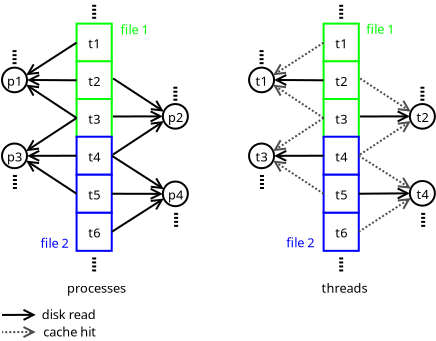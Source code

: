 <?xml version="1.0" encoding="UTF-8"?>
<dia:diagram xmlns:dia="http://www.lysator.liu.se/~alla/dia/">
  <dia:layer name="Background" visible="true" active="true">
    <dia:group>
      <dia:group>
        <dia:object type="Standard - Line" version="0" id="O0">
          <dia:attribute name="obj_pos">
            <dia:point val="16.108,23.451"/>
          </dia:attribute>
          <dia:attribute name="obj_bb">
            <dia:rectangle val="14.373,23.122;16.158,23.784"/>
          </dia:attribute>
          <dia:attribute name="conn_endpoints">
            <dia:point val="16.108,23.451"/>
            <dia:point val="14.423,23.456"/>
          </dia:attribute>
          <dia:attribute name="numcp">
            <dia:int val="1"/>
          </dia:attribute>
          <dia:attribute name="start_arrow">
            <dia:enum val="1"/>
          </dia:attribute>
          <dia:attribute name="start_arrow_length">
            <dia:real val="0.5"/>
          </dia:attribute>
          <dia:attribute name="start_arrow_width">
            <dia:real val="0.5"/>
          </dia:attribute>
        </dia:object>
        <dia:object type="Standard - Text" version="1" id="O1">
          <dia:attribute name="obj_pos">
            <dia:point val="16.404,23.675"/>
          </dia:attribute>
          <dia:attribute name="obj_bb">
            <dia:rectangle val="16.404,23.08;19.336,23.825"/>
          </dia:attribute>
          <dia:attribute name="text">
            <dia:composite type="text">
              <dia:attribute name="string">
                <dia:string>#disk read#</dia:string>
              </dia:attribute>
              <dia:attribute name="font">
                <dia:font family="sans" style="0" name="Helvetica"/>
              </dia:attribute>
              <dia:attribute name="height">
                <dia:real val="0.8"/>
              </dia:attribute>
              <dia:attribute name="pos">
                <dia:point val="16.404,23.675"/>
              </dia:attribute>
              <dia:attribute name="color">
                <dia:color val="#000000"/>
              </dia:attribute>
              <dia:attribute name="alignment">
                <dia:enum val="0"/>
              </dia:attribute>
            </dia:composite>
          </dia:attribute>
          <dia:attribute name="valign">
            <dia:enum val="3"/>
          </dia:attribute>
        </dia:object>
      </dia:group>
      <dia:group>
        <dia:object type="Standard - Line" version="0" id="O2">
          <dia:attribute name="obj_pos">
            <dia:point val="16.108,24.311"/>
          </dia:attribute>
          <dia:attribute name="obj_bb">
            <dia:rectangle val="14.373,23.982;16.158,24.644"/>
          </dia:attribute>
          <dia:attribute name="conn_endpoints">
            <dia:point val="16.108,24.311"/>
            <dia:point val="14.423,24.316"/>
          </dia:attribute>
          <dia:attribute name="numcp">
            <dia:int val="1"/>
          </dia:attribute>
          <dia:attribute name="line_color">
            <dia:color val="#4d4d4d"/>
          </dia:attribute>
          <dia:attribute name="line_style">
            <dia:enum val="1"/>
          </dia:attribute>
          <dia:attribute name="start_arrow">
            <dia:enum val="1"/>
          </dia:attribute>
          <dia:attribute name="start_arrow_length">
            <dia:real val="0.5"/>
          </dia:attribute>
          <dia:attribute name="start_arrow_width">
            <dia:real val="0.5"/>
          </dia:attribute>
          <dia:attribute name="dashlength">
            <dia:real val="0.1"/>
          </dia:attribute>
        </dia:object>
        <dia:object type="Standard - Text" version="1" id="O3">
          <dia:attribute name="obj_pos">
            <dia:point val="16.484,24.535"/>
          </dia:attribute>
          <dia:attribute name="obj_bb">
            <dia:rectangle val="16.484,23.94;19.416,24.685"/>
          </dia:attribute>
          <dia:attribute name="text">
            <dia:composite type="text">
              <dia:attribute name="string">
                <dia:string>#cache hit#</dia:string>
              </dia:attribute>
              <dia:attribute name="font">
                <dia:font family="sans" style="0" name="Helvetica"/>
              </dia:attribute>
              <dia:attribute name="height">
                <dia:real val="0.8"/>
              </dia:attribute>
              <dia:attribute name="pos">
                <dia:point val="16.484,24.535"/>
              </dia:attribute>
              <dia:attribute name="color">
                <dia:color val="#000000"/>
              </dia:attribute>
              <dia:attribute name="alignment">
                <dia:enum val="0"/>
              </dia:attribute>
            </dia:composite>
          </dia:attribute>
          <dia:attribute name="valign">
            <dia:enum val="3"/>
          </dia:attribute>
        </dia:object>
      </dia:group>
    </dia:group>
    <dia:group>
      <dia:object type="Flowchart - Box" version="0" id="O4">
        <dia:attribute name="obj_pos">
          <dia:point val="18.151,8.89"/>
        </dia:attribute>
        <dia:attribute name="obj_bb">
          <dia:rectangle val="18.101,8.84;19.959,10.84"/>
        </dia:attribute>
        <dia:attribute name="elem_corner">
          <dia:point val="18.151,8.89"/>
        </dia:attribute>
        <dia:attribute name="elem_width">
          <dia:real val="1.758"/>
        </dia:attribute>
        <dia:attribute name="elem_height">
          <dia:real val="1.9"/>
        </dia:attribute>
        <dia:attribute name="border_width">
          <dia:real val="0.1"/>
        </dia:attribute>
        <dia:attribute name="border_color">
          <dia:color val="#00ff00"/>
        </dia:attribute>
        <dia:attribute name="show_background">
          <dia:boolean val="true"/>
        </dia:attribute>
        <dia:attribute name="padding">
          <dia:real val="0.5"/>
        </dia:attribute>
        <dia:attribute name="text">
          <dia:composite type="text">
            <dia:attribute name="string">
              <dia:string>#t1#</dia:string>
            </dia:attribute>
            <dia:attribute name="font">
              <dia:font family="sans" style="0" name="Helvetica"/>
            </dia:attribute>
            <dia:attribute name="height">
              <dia:real val="0.8"/>
            </dia:attribute>
            <dia:attribute name="pos">
              <dia:point val="19.03,10.035"/>
            </dia:attribute>
            <dia:attribute name="color">
              <dia:color val="#000000"/>
            </dia:attribute>
            <dia:attribute name="alignment">
              <dia:enum val="1"/>
            </dia:attribute>
          </dia:composite>
        </dia:attribute>
      </dia:object>
      <dia:object type="Flowchart - Box" version="0" id="O5">
        <dia:attribute name="obj_pos">
          <dia:point val="18.151,10.774"/>
        </dia:attribute>
        <dia:attribute name="obj_bb">
          <dia:rectangle val="18.101,10.724;19.959,12.724"/>
        </dia:attribute>
        <dia:attribute name="elem_corner">
          <dia:point val="18.151,10.774"/>
        </dia:attribute>
        <dia:attribute name="elem_width">
          <dia:real val="1.758"/>
        </dia:attribute>
        <dia:attribute name="elem_height">
          <dia:real val="1.9"/>
        </dia:attribute>
        <dia:attribute name="border_width">
          <dia:real val="0.1"/>
        </dia:attribute>
        <dia:attribute name="border_color">
          <dia:color val="#00ff00"/>
        </dia:attribute>
        <dia:attribute name="show_background">
          <dia:boolean val="true"/>
        </dia:attribute>
        <dia:attribute name="padding">
          <dia:real val="0.5"/>
        </dia:attribute>
        <dia:attribute name="text">
          <dia:composite type="text">
            <dia:attribute name="string">
              <dia:string>#t2#</dia:string>
            </dia:attribute>
            <dia:attribute name="font">
              <dia:font family="sans" style="0" name="Helvetica"/>
            </dia:attribute>
            <dia:attribute name="height">
              <dia:real val="0.8"/>
            </dia:attribute>
            <dia:attribute name="pos">
              <dia:point val="19.03,11.919"/>
            </dia:attribute>
            <dia:attribute name="color">
              <dia:color val="#000000"/>
            </dia:attribute>
            <dia:attribute name="alignment">
              <dia:enum val="1"/>
            </dia:attribute>
          </dia:composite>
        </dia:attribute>
      </dia:object>
      <dia:object type="Flowchart - Box" version="0" id="O6">
        <dia:attribute name="obj_pos">
          <dia:point val="18.151,12.658"/>
        </dia:attribute>
        <dia:attribute name="obj_bb">
          <dia:rectangle val="18.101,12.608;19.959,14.608"/>
        </dia:attribute>
        <dia:attribute name="elem_corner">
          <dia:point val="18.151,12.658"/>
        </dia:attribute>
        <dia:attribute name="elem_width">
          <dia:real val="1.758"/>
        </dia:attribute>
        <dia:attribute name="elem_height">
          <dia:real val="1.9"/>
        </dia:attribute>
        <dia:attribute name="border_width">
          <dia:real val="0.1"/>
        </dia:attribute>
        <dia:attribute name="border_color">
          <dia:color val="#00ff00"/>
        </dia:attribute>
        <dia:attribute name="show_background">
          <dia:boolean val="true"/>
        </dia:attribute>
        <dia:attribute name="padding">
          <dia:real val="0.5"/>
        </dia:attribute>
        <dia:attribute name="text">
          <dia:composite type="text">
            <dia:attribute name="string">
              <dia:string>#t3#</dia:string>
            </dia:attribute>
            <dia:attribute name="font">
              <dia:font family="sans" style="0" name="Helvetica"/>
            </dia:attribute>
            <dia:attribute name="height">
              <dia:real val="0.8"/>
            </dia:attribute>
            <dia:attribute name="pos">
              <dia:point val="19.03,13.803"/>
            </dia:attribute>
            <dia:attribute name="color">
              <dia:color val="#000000"/>
            </dia:attribute>
            <dia:attribute name="alignment">
              <dia:enum val="1"/>
            </dia:attribute>
          </dia:composite>
        </dia:attribute>
      </dia:object>
      <dia:object type="Flowchart - Box" version="0" id="O7">
        <dia:attribute name="obj_pos">
          <dia:point val="18.151,14.545"/>
        </dia:attribute>
        <dia:attribute name="obj_bb">
          <dia:rectangle val="18.101,14.495;19.959,16.495"/>
        </dia:attribute>
        <dia:attribute name="elem_corner">
          <dia:point val="18.151,14.545"/>
        </dia:attribute>
        <dia:attribute name="elem_width">
          <dia:real val="1.758"/>
        </dia:attribute>
        <dia:attribute name="elem_height">
          <dia:real val="1.9"/>
        </dia:attribute>
        <dia:attribute name="border_width">
          <dia:real val="0.1"/>
        </dia:attribute>
        <dia:attribute name="border_color">
          <dia:color val="#0000ff"/>
        </dia:attribute>
        <dia:attribute name="show_background">
          <dia:boolean val="true"/>
        </dia:attribute>
        <dia:attribute name="padding">
          <dia:real val="0.5"/>
        </dia:attribute>
        <dia:attribute name="text">
          <dia:composite type="text">
            <dia:attribute name="string">
              <dia:string>#t4#</dia:string>
            </dia:attribute>
            <dia:attribute name="font">
              <dia:font family="sans" style="0" name="Helvetica"/>
            </dia:attribute>
            <dia:attribute name="height">
              <dia:real val="0.8"/>
            </dia:attribute>
            <dia:attribute name="pos">
              <dia:point val="19.03,15.69"/>
            </dia:attribute>
            <dia:attribute name="color">
              <dia:color val="#000000"/>
            </dia:attribute>
            <dia:attribute name="alignment">
              <dia:enum val="1"/>
            </dia:attribute>
          </dia:composite>
        </dia:attribute>
      </dia:object>
      <dia:object type="Flowchart - Box" version="0" id="O8">
        <dia:attribute name="obj_pos">
          <dia:point val="18.151,16.446"/>
        </dia:attribute>
        <dia:attribute name="obj_bb">
          <dia:rectangle val="18.101,16.396;19.959,18.396"/>
        </dia:attribute>
        <dia:attribute name="elem_corner">
          <dia:point val="18.151,16.446"/>
        </dia:attribute>
        <dia:attribute name="elem_width">
          <dia:real val="1.758"/>
        </dia:attribute>
        <dia:attribute name="elem_height">
          <dia:real val="1.9"/>
        </dia:attribute>
        <dia:attribute name="border_width">
          <dia:real val="0.1"/>
        </dia:attribute>
        <dia:attribute name="border_color">
          <dia:color val="#0000ff"/>
        </dia:attribute>
        <dia:attribute name="show_background">
          <dia:boolean val="true"/>
        </dia:attribute>
        <dia:attribute name="padding">
          <dia:real val="0.5"/>
        </dia:attribute>
        <dia:attribute name="text">
          <dia:composite type="text">
            <dia:attribute name="string">
              <dia:string>#t5#</dia:string>
            </dia:attribute>
            <dia:attribute name="font">
              <dia:font family="sans" style="0" name="Helvetica"/>
            </dia:attribute>
            <dia:attribute name="height">
              <dia:real val="0.8"/>
            </dia:attribute>
            <dia:attribute name="pos">
              <dia:point val="19.03,17.591"/>
            </dia:attribute>
            <dia:attribute name="color">
              <dia:color val="#000000"/>
            </dia:attribute>
            <dia:attribute name="alignment">
              <dia:enum val="1"/>
            </dia:attribute>
          </dia:composite>
        </dia:attribute>
      </dia:object>
      <dia:object type="Flowchart - Box" version="0" id="O9">
        <dia:attribute name="obj_pos">
          <dia:point val="18.151,18.351"/>
        </dia:attribute>
        <dia:attribute name="obj_bb">
          <dia:rectangle val="18.101,18.301;19.959,20.301"/>
        </dia:attribute>
        <dia:attribute name="elem_corner">
          <dia:point val="18.151,18.351"/>
        </dia:attribute>
        <dia:attribute name="elem_width">
          <dia:real val="1.758"/>
        </dia:attribute>
        <dia:attribute name="elem_height">
          <dia:real val="1.9"/>
        </dia:attribute>
        <dia:attribute name="border_width">
          <dia:real val="0.1"/>
        </dia:attribute>
        <dia:attribute name="border_color">
          <dia:color val="#0000ff"/>
        </dia:attribute>
        <dia:attribute name="show_background">
          <dia:boolean val="true"/>
        </dia:attribute>
        <dia:attribute name="padding">
          <dia:real val="0.5"/>
        </dia:attribute>
        <dia:attribute name="text">
          <dia:composite type="text">
            <dia:attribute name="string">
              <dia:string>#t6#</dia:string>
            </dia:attribute>
            <dia:attribute name="font">
              <dia:font family="sans" style="0" name="Helvetica"/>
            </dia:attribute>
            <dia:attribute name="height">
              <dia:real val="0.8"/>
            </dia:attribute>
            <dia:attribute name="pos">
              <dia:point val="19.03,19.496"/>
            </dia:attribute>
            <dia:attribute name="color">
              <dia:color val="#000000"/>
            </dia:attribute>
            <dia:attribute name="alignment">
              <dia:enum val="1"/>
            </dia:attribute>
          </dia:composite>
        </dia:attribute>
      </dia:object>
      <dia:object type="Flowchart - Ellipse" version="0" id="O10">
        <dia:attribute name="obj_pos">
          <dia:point val="14.422,11.089"/>
        </dia:attribute>
        <dia:attribute name="obj_bb">
          <dia:rectangle val="14.373,11.039;15.725,12.373"/>
        </dia:attribute>
        <dia:attribute name="elem_corner">
          <dia:point val="14.422,11.089"/>
        </dia:attribute>
        <dia:attribute name="elem_width">
          <dia:real val="1.252"/>
        </dia:attribute>
        <dia:attribute name="elem_height">
          <dia:real val="1.234"/>
        </dia:attribute>
        <dia:attribute name="border_width">
          <dia:real val="0.1"/>
        </dia:attribute>
        <dia:attribute name="show_background">
          <dia:boolean val="true"/>
        </dia:attribute>
        <dia:attribute name="padding">
          <dia:real val="0"/>
        </dia:attribute>
        <dia:attribute name="text">
          <dia:composite type="text">
            <dia:attribute name="string">
              <dia:string>#p1#</dia:string>
            </dia:attribute>
            <dia:attribute name="font">
              <dia:font family="sans" style="0" name="Helvetica"/>
            </dia:attribute>
            <dia:attribute name="height">
              <dia:real val="0.8"/>
            </dia:attribute>
            <dia:attribute name="pos">
              <dia:point val="15.049,11.901"/>
            </dia:attribute>
            <dia:attribute name="color">
              <dia:color val="#000000"/>
            </dia:attribute>
            <dia:attribute name="alignment">
              <dia:enum val="1"/>
            </dia:attribute>
          </dia:composite>
        </dia:attribute>
      </dia:object>
      <dia:object type="Standard - Line" version="0" id="O11">
        <dia:attribute name="obj_pos">
          <dia:point val="18.151,9.84"/>
        </dia:attribute>
        <dia:attribute name="obj_bb">
          <dia:rectangle val="15.533,9.771;18.22,11.539"/>
        </dia:attribute>
        <dia:attribute name="conn_endpoints">
          <dia:point val="18.151,9.84"/>
          <dia:point val="15.627,11.47"/>
        </dia:attribute>
        <dia:attribute name="numcp">
          <dia:int val="1"/>
        </dia:attribute>
        <dia:attribute name="end_arrow">
          <dia:enum val="1"/>
        </dia:attribute>
        <dia:attribute name="end_arrow_length">
          <dia:real val="0.5"/>
        </dia:attribute>
        <dia:attribute name="end_arrow_width">
          <dia:real val="0.5"/>
        </dia:attribute>
        <dia:connections>
          <dia:connection handle="0" to="O4" connection="7"/>
          <dia:connection handle="1" to="O10" connection="1"/>
        </dia:connections>
      </dia:object>
      <dia:object type="Standard - Line" version="0" id="O12">
        <dia:attribute name="obj_pos">
          <dia:point val="18.151,11.724"/>
        </dia:attribute>
        <dia:attribute name="obj_bb">
          <dia:rectangle val="15.563,11.379;18.201,12.041"/>
        </dia:attribute>
        <dia:attribute name="conn_endpoints">
          <dia:point val="18.151,11.724"/>
          <dia:point val="15.675,11.706"/>
        </dia:attribute>
        <dia:attribute name="numcp">
          <dia:int val="1"/>
        </dia:attribute>
        <dia:attribute name="end_arrow">
          <dia:enum val="1"/>
        </dia:attribute>
        <dia:attribute name="end_arrow_length">
          <dia:real val="0.5"/>
        </dia:attribute>
        <dia:attribute name="end_arrow_width">
          <dia:real val="0.5"/>
        </dia:attribute>
        <dia:connections>
          <dia:connection handle="0" to="O5" connection="7"/>
          <dia:connection handle="1" to="O10" connection="0"/>
        </dia:connections>
      </dia:object>
      <dia:object type="Standard - Line" version="0" id="O13">
        <dia:attribute name="obj_pos">
          <dia:point val="18.151,13.608"/>
        </dia:attribute>
        <dia:attribute name="obj_bb">
          <dia:rectangle val="15.534,11.873;18.22,13.678"/>
        </dia:attribute>
        <dia:attribute name="conn_endpoints">
          <dia:point val="18.151,13.608"/>
          <dia:point val="15.627,11.942"/>
        </dia:attribute>
        <dia:attribute name="numcp">
          <dia:int val="1"/>
        </dia:attribute>
        <dia:attribute name="end_arrow">
          <dia:enum val="1"/>
        </dia:attribute>
        <dia:attribute name="end_arrow_length">
          <dia:real val="0.5"/>
        </dia:attribute>
        <dia:attribute name="end_arrow_width">
          <dia:real val="0.5"/>
        </dia:attribute>
        <dia:connections>
          <dia:connection handle="0" to="O6" connection="7"/>
          <dia:connection handle="1" to="O10" connection="15"/>
        </dia:connections>
      </dia:object>
      <dia:object type="Flowchart - Ellipse" version="0" id="O14">
        <dia:attribute name="obj_pos">
          <dia:point val="14.422,14.885"/>
        </dia:attribute>
        <dia:attribute name="obj_bb">
          <dia:rectangle val="14.373,14.835;15.725,16.169"/>
        </dia:attribute>
        <dia:attribute name="elem_corner">
          <dia:point val="14.422,14.885"/>
        </dia:attribute>
        <dia:attribute name="elem_width">
          <dia:real val="1.252"/>
        </dia:attribute>
        <dia:attribute name="elem_height">
          <dia:real val="1.234"/>
        </dia:attribute>
        <dia:attribute name="border_width">
          <dia:real val="0.1"/>
        </dia:attribute>
        <dia:attribute name="show_background">
          <dia:boolean val="true"/>
        </dia:attribute>
        <dia:attribute name="padding">
          <dia:real val="0"/>
        </dia:attribute>
        <dia:attribute name="text">
          <dia:composite type="text">
            <dia:attribute name="string">
              <dia:string>#p3#</dia:string>
            </dia:attribute>
            <dia:attribute name="font">
              <dia:font family="sans" style="0" name="Helvetica"/>
            </dia:attribute>
            <dia:attribute name="height">
              <dia:real val="0.8"/>
            </dia:attribute>
            <dia:attribute name="pos">
              <dia:point val="15.049,15.697"/>
            </dia:attribute>
            <dia:attribute name="color">
              <dia:color val="#000000"/>
            </dia:attribute>
            <dia:attribute name="alignment">
              <dia:enum val="1"/>
            </dia:attribute>
          </dia:composite>
        </dia:attribute>
      </dia:object>
      <dia:object type="Standard - Line" version="0" id="O15">
        <dia:attribute name="obj_pos">
          <dia:point val="18.151,13.608"/>
        </dia:attribute>
        <dia:attribute name="obj_bb">
          <dia:rectangle val="15.534,13.539;18.22,15.335"/>
        </dia:attribute>
        <dia:attribute name="conn_endpoints">
          <dia:point val="18.151,13.608"/>
          <dia:point val="15.627,15.266"/>
        </dia:attribute>
        <dia:attribute name="numcp">
          <dia:int val="1"/>
        </dia:attribute>
        <dia:attribute name="end_arrow">
          <dia:enum val="1"/>
        </dia:attribute>
        <dia:attribute name="end_arrow_length">
          <dia:real val="0.5"/>
        </dia:attribute>
        <dia:attribute name="end_arrow_width">
          <dia:real val="0.5"/>
        </dia:attribute>
        <dia:connections>
          <dia:connection handle="0" to="O6" connection="7"/>
          <dia:connection handle="1" to="O14" connection="1"/>
        </dia:connections>
      </dia:object>
      <dia:object type="Standard - Line" version="0" id="O16">
        <dia:attribute name="obj_pos">
          <dia:point val="18.151,15.495"/>
        </dia:attribute>
        <dia:attribute name="obj_bb">
          <dia:rectangle val="15.563,15.17;18.201,15.832"/>
        </dia:attribute>
        <dia:attribute name="conn_endpoints">
          <dia:point val="18.151,15.495"/>
          <dia:point val="15.675,15.502"/>
        </dia:attribute>
        <dia:attribute name="numcp">
          <dia:int val="1"/>
        </dia:attribute>
        <dia:attribute name="end_arrow">
          <dia:enum val="1"/>
        </dia:attribute>
        <dia:attribute name="end_arrow_length">
          <dia:real val="0.5"/>
        </dia:attribute>
        <dia:attribute name="end_arrow_width">
          <dia:real val="0.5"/>
        </dia:attribute>
        <dia:connections>
          <dia:connection handle="0" to="O7" connection="7"/>
          <dia:connection handle="1" to="O14" connection="0"/>
        </dia:connections>
      </dia:object>
      <dia:object type="Standard - Line" version="0" id="O17">
        <dia:attribute name="obj_pos">
          <dia:point val="18.151,17.396"/>
        </dia:attribute>
        <dia:attribute name="obj_bb">
          <dia:rectangle val="15.534,15.669;18.22,17.466"/>
        </dia:attribute>
        <dia:attribute name="conn_endpoints">
          <dia:point val="18.151,17.396"/>
          <dia:point val="15.627,15.738"/>
        </dia:attribute>
        <dia:attribute name="numcp">
          <dia:int val="1"/>
        </dia:attribute>
        <dia:attribute name="end_arrow">
          <dia:enum val="1"/>
        </dia:attribute>
        <dia:attribute name="end_arrow_length">
          <dia:real val="0.5"/>
        </dia:attribute>
        <dia:attribute name="end_arrow_width">
          <dia:real val="0.5"/>
        </dia:attribute>
        <dia:connections>
          <dia:connection handle="0" to="O8" connection="7"/>
          <dia:connection handle="1" to="O14" connection="15"/>
        </dia:connections>
      </dia:object>
      <dia:object type="Flowchart - Ellipse" version="0" id="O18">
        <dia:attribute name="obj_pos">
          <dia:point val="22.464,12.91"/>
        </dia:attribute>
        <dia:attribute name="obj_bb">
          <dia:rectangle val="22.414,12.86;23.766,14.194"/>
        </dia:attribute>
        <dia:attribute name="elem_corner">
          <dia:point val="22.464,12.91"/>
        </dia:attribute>
        <dia:attribute name="elem_width">
          <dia:real val="1.252"/>
        </dia:attribute>
        <dia:attribute name="elem_height">
          <dia:real val="1.234"/>
        </dia:attribute>
        <dia:attribute name="border_width">
          <dia:real val="0.1"/>
        </dia:attribute>
        <dia:attribute name="show_background">
          <dia:boolean val="true"/>
        </dia:attribute>
        <dia:attribute name="padding">
          <dia:real val="0"/>
        </dia:attribute>
        <dia:attribute name="text">
          <dia:composite type="text">
            <dia:attribute name="string">
              <dia:string>#p2#</dia:string>
            </dia:attribute>
            <dia:attribute name="font">
              <dia:font family="sans" style="0" name="Helvetica"/>
            </dia:attribute>
            <dia:attribute name="height">
              <dia:real val="0.8"/>
            </dia:attribute>
            <dia:attribute name="pos">
              <dia:point val="23.09,13.722"/>
            </dia:attribute>
            <dia:attribute name="color">
              <dia:color val="#000000"/>
            </dia:attribute>
            <dia:attribute name="alignment">
              <dia:enum val="1"/>
            </dia:attribute>
          </dia:composite>
        </dia:attribute>
      </dia:object>
      <dia:object type="Standard - Line" version="0" id="O19">
        <dia:attribute name="obj_pos">
          <dia:point val="19.977,11.632"/>
        </dia:attribute>
        <dia:attribute name="obj_bb">
          <dia:rectangle val="19.908,11.562;22.605,13.361"/>
        </dia:attribute>
        <dia:attribute name="conn_endpoints">
          <dia:point val="19.977,11.632"/>
          <dia:point val="22.511,13.291"/>
        </dia:attribute>
        <dia:attribute name="numcp">
          <dia:int val="1"/>
        </dia:attribute>
        <dia:attribute name="end_arrow">
          <dia:enum val="1"/>
        </dia:attribute>
        <dia:attribute name="end_arrow_length">
          <dia:real val="0.5"/>
        </dia:attribute>
        <dia:attribute name="end_arrow_width">
          <dia:real val="0.5"/>
        </dia:attribute>
        <dia:connections>
          <dia:connection handle="1" to="O18" connection="7"/>
        </dia:connections>
      </dia:object>
      <dia:object type="Standard - Line" version="0" id="O20">
        <dia:attribute name="obj_pos">
          <dia:point val="19.973,13.533"/>
        </dia:attribute>
        <dia:attribute name="obj_bb">
          <dia:rectangle val="19.923,13.198;22.576,13.859"/>
        </dia:attribute>
        <dia:attribute name="conn_endpoints">
          <dia:point val="19.973,13.533"/>
          <dia:point val="22.464,13.527"/>
        </dia:attribute>
        <dia:attribute name="numcp">
          <dia:int val="1"/>
        </dia:attribute>
        <dia:attribute name="end_arrow">
          <dia:enum val="1"/>
        </dia:attribute>
        <dia:attribute name="end_arrow_length">
          <dia:real val="0.5"/>
        </dia:attribute>
        <dia:attribute name="end_arrow_width">
          <dia:real val="0.5"/>
        </dia:attribute>
        <dia:connections>
          <dia:connection handle="1" to="O18" connection="8"/>
        </dia:connections>
      </dia:object>
      <dia:object type="Standard - Line" version="0" id="O21">
        <dia:attribute name="obj_pos">
          <dia:point val="19.969,15.437"/>
        </dia:attribute>
        <dia:attribute name="obj_bb">
          <dia:rectangle val="19.9,13.694;22.605,15.506"/>
        </dia:attribute>
        <dia:attribute name="conn_endpoints">
          <dia:point val="19.969,15.437"/>
          <dia:point val="22.511,13.764"/>
        </dia:attribute>
        <dia:attribute name="numcp">
          <dia:int val="1"/>
        </dia:attribute>
        <dia:attribute name="end_arrow">
          <dia:enum val="1"/>
        </dia:attribute>
        <dia:attribute name="end_arrow_length">
          <dia:real val="0.5"/>
        </dia:attribute>
        <dia:attribute name="end_arrow_width">
          <dia:real val="0.5"/>
        </dia:attribute>
        <dia:connections>
          <dia:connection handle="1" to="O18" connection="9"/>
        </dia:connections>
      </dia:object>
      <dia:object type="Flowchart - Ellipse" version="0" id="O22">
        <dia:attribute name="obj_pos">
          <dia:point val="22.464,16.785"/>
        </dia:attribute>
        <dia:attribute name="obj_bb">
          <dia:rectangle val="22.414,16.735;23.766,18.069"/>
        </dia:attribute>
        <dia:attribute name="elem_corner">
          <dia:point val="22.464,16.785"/>
        </dia:attribute>
        <dia:attribute name="elem_width">
          <dia:real val="1.252"/>
        </dia:attribute>
        <dia:attribute name="elem_height">
          <dia:real val="1.234"/>
        </dia:attribute>
        <dia:attribute name="border_width">
          <dia:real val="0.1"/>
        </dia:attribute>
        <dia:attribute name="show_background">
          <dia:boolean val="true"/>
        </dia:attribute>
        <dia:attribute name="padding">
          <dia:real val="0"/>
        </dia:attribute>
        <dia:attribute name="text">
          <dia:composite type="text">
            <dia:attribute name="string">
              <dia:string>#p4#</dia:string>
            </dia:attribute>
            <dia:attribute name="font">
              <dia:font family="sans" style="0" name="Helvetica"/>
            </dia:attribute>
            <dia:attribute name="height">
              <dia:real val="0.8"/>
            </dia:attribute>
            <dia:attribute name="pos">
              <dia:point val="23.09,17.597"/>
            </dia:attribute>
            <dia:attribute name="color">
              <dia:color val="#000000"/>
            </dia:attribute>
            <dia:attribute name="alignment">
              <dia:enum val="1"/>
            </dia:attribute>
          </dia:composite>
        </dia:attribute>
      </dia:object>
      <dia:object type="Standard - Line" version="0" id="O23">
        <dia:attribute name="obj_pos">
          <dia:point val="19.909,15.495"/>
        </dia:attribute>
        <dia:attribute name="obj_bb">
          <dia:rectangle val="19.84,15.426;22.605,17.235"/>
        </dia:attribute>
        <dia:attribute name="conn_endpoints">
          <dia:point val="19.909,15.495"/>
          <dia:point val="22.511,17.166"/>
        </dia:attribute>
        <dia:attribute name="numcp">
          <dia:int val="1"/>
        </dia:attribute>
        <dia:attribute name="end_arrow">
          <dia:enum val="1"/>
        </dia:attribute>
        <dia:attribute name="end_arrow_length">
          <dia:real val="0.5"/>
        </dia:attribute>
        <dia:attribute name="end_arrow_width">
          <dia:real val="0.5"/>
        </dia:attribute>
        <dia:connections>
          <dia:connection handle="0" to="O7" connection="8"/>
          <dia:connection handle="1" to="O22" connection="7"/>
        </dia:connections>
      </dia:object>
      <dia:object type="Standard - Line" version="0" id="O24">
        <dia:attribute name="obj_pos">
          <dia:point val="19.909,17.396"/>
        </dia:attribute>
        <dia:attribute name="obj_bb">
          <dia:rectangle val="19.858,17.07;22.576,17.732"/>
        </dia:attribute>
        <dia:attribute name="conn_endpoints">
          <dia:point val="19.909,17.396"/>
          <dia:point val="22.464,17.402"/>
        </dia:attribute>
        <dia:attribute name="numcp">
          <dia:int val="1"/>
        </dia:attribute>
        <dia:attribute name="end_arrow">
          <dia:enum val="1"/>
        </dia:attribute>
        <dia:attribute name="end_arrow_length">
          <dia:real val="0.5"/>
        </dia:attribute>
        <dia:attribute name="end_arrow_width">
          <dia:real val="0.5"/>
        </dia:attribute>
        <dia:connections>
          <dia:connection handle="0" to="O8" connection="8"/>
          <dia:connection handle="1" to="O22" connection="8"/>
        </dia:connections>
      </dia:object>
      <dia:object type="Standard - Line" version="0" id="O25">
        <dia:attribute name="obj_pos">
          <dia:point val="19.909,19.301"/>
        </dia:attribute>
        <dia:attribute name="obj_bb">
          <dia:rectangle val="19.84,17.569;22.606,19.37"/>
        </dia:attribute>
        <dia:attribute name="conn_endpoints">
          <dia:point val="19.909,19.301"/>
          <dia:point val="22.511,17.638"/>
        </dia:attribute>
        <dia:attribute name="numcp">
          <dia:int val="1"/>
        </dia:attribute>
        <dia:attribute name="end_arrow">
          <dia:enum val="1"/>
        </dia:attribute>
        <dia:attribute name="end_arrow_length">
          <dia:real val="0.5"/>
        </dia:attribute>
        <dia:attribute name="end_arrow_width">
          <dia:real val="0.5"/>
        </dia:attribute>
        <dia:connections>
          <dia:connection handle="0" to="O9" connection="8"/>
          <dia:connection handle="1" to="O22" connection="9"/>
        </dia:connections>
      </dia:object>
      <dia:object type="Standard - Line" version="0" id="O26">
        <dia:attribute name="obj_pos">
          <dia:point val="19.03,8.649"/>
        </dia:attribute>
        <dia:attribute name="obj_bb">
          <dia:rectangle val="18.93,7.759;19.13,8.749"/>
        </dia:attribute>
        <dia:attribute name="conn_endpoints">
          <dia:point val="19.03,8.649"/>
          <dia:point val="19.03,7.859"/>
        </dia:attribute>
        <dia:attribute name="numcp">
          <dia:int val="1"/>
        </dia:attribute>
        <dia:attribute name="line_width">
          <dia:real val="0.2"/>
        </dia:attribute>
        <dia:attribute name="line_style">
          <dia:enum val="4"/>
        </dia:attribute>
      </dia:object>
      <dia:object type="Standard - Line" version="0" id="O27">
        <dia:attribute name="obj_pos">
          <dia:point val="19.03,21.282"/>
        </dia:attribute>
        <dia:attribute name="obj_bb">
          <dia:rectangle val="18.93,20.391;19.13,21.382"/>
        </dia:attribute>
        <dia:attribute name="conn_endpoints">
          <dia:point val="19.03,21.282"/>
          <dia:point val="19.03,20.491"/>
        </dia:attribute>
        <dia:attribute name="numcp">
          <dia:int val="1"/>
        </dia:attribute>
        <dia:attribute name="line_width">
          <dia:real val="0.2"/>
        </dia:attribute>
        <dia:attribute name="line_style">
          <dia:enum val="4"/>
        </dia:attribute>
      </dia:object>
      <dia:object type="Standard - Line" version="0" id="O28">
        <dia:attribute name="obj_pos">
          <dia:point val="15.068,17.158"/>
        </dia:attribute>
        <dia:attribute name="obj_bb">
          <dia:rectangle val="14.968,16.268;15.168,17.258"/>
        </dia:attribute>
        <dia:attribute name="conn_endpoints">
          <dia:point val="15.068,17.158"/>
          <dia:point val="15.068,16.368"/>
        </dia:attribute>
        <dia:attribute name="numcp">
          <dia:int val="1"/>
        </dia:attribute>
        <dia:attribute name="line_width">
          <dia:real val="0.2"/>
        </dia:attribute>
        <dia:attribute name="line_style">
          <dia:enum val="4"/>
        </dia:attribute>
      </dia:object>
      <dia:object type="Standard - Line" version="0" id="O29">
        <dia:attribute name="obj_pos">
          <dia:point val="23.09,12.746"/>
        </dia:attribute>
        <dia:attribute name="obj_bb">
          <dia:rectangle val="22.99,11.855;23.19,12.846"/>
        </dia:attribute>
        <dia:attribute name="conn_endpoints">
          <dia:point val="23.09,12.746"/>
          <dia:point val="23.09,11.955"/>
        </dia:attribute>
        <dia:attribute name="numcp">
          <dia:int val="1"/>
        </dia:attribute>
        <dia:attribute name="line_width">
          <dia:real val="0.2"/>
        </dia:attribute>
        <dia:attribute name="line_style">
          <dia:enum val="4"/>
        </dia:attribute>
      </dia:object>
      <dia:object type="Standard - Line" version="0" id="O30">
        <dia:attribute name="obj_pos">
          <dia:point val="15.049,10.916"/>
        </dia:attribute>
        <dia:attribute name="obj_bb">
          <dia:rectangle val="14.949,10.026;15.149,11.016"/>
        </dia:attribute>
        <dia:attribute name="conn_endpoints">
          <dia:point val="15.049,10.916"/>
          <dia:point val="15.049,10.126"/>
        </dia:attribute>
        <dia:attribute name="numcp">
          <dia:int val="1"/>
        </dia:attribute>
        <dia:attribute name="line_width">
          <dia:real val="0.2"/>
        </dia:attribute>
        <dia:attribute name="line_style">
          <dia:enum val="4"/>
        </dia:attribute>
      </dia:object>
      <dia:object type="Standard - Line" version="0" id="O31">
        <dia:attribute name="obj_pos">
          <dia:point val="23.128,19.053"/>
        </dia:attribute>
        <dia:attribute name="obj_bb">
          <dia:rectangle val="23.029,18.163;23.229,19.153"/>
        </dia:attribute>
        <dia:attribute name="conn_endpoints">
          <dia:point val="23.128,19.053"/>
          <dia:point val="23.128,18.263"/>
        </dia:attribute>
        <dia:attribute name="numcp">
          <dia:int val="1"/>
        </dia:attribute>
        <dia:attribute name="line_width">
          <dia:real val="0.2"/>
        </dia:attribute>
        <dia:attribute name="line_style">
          <dia:enum val="4"/>
        </dia:attribute>
      </dia:object>
      <dia:object type="Standard - Text" version="1" id="O32">
        <dia:attribute name="obj_pos">
          <dia:point val="20.35,9.417"/>
        </dia:attribute>
        <dia:attribute name="obj_bb">
          <dia:rectangle val="20.35,8.822;21.935,9.567"/>
        </dia:attribute>
        <dia:attribute name="text">
          <dia:composite type="text">
            <dia:attribute name="string">
              <dia:string>#file 1#</dia:string>
            </dia:attribute>
            <dia:attribute name="font">
              <dia:font family="sans" style="0" name="Helvetica"/>
            </dia:attribute>
            <dia:attribute name="height">
              <dia:real val="0.8"/>
            </dia:attribute>
            <dia:attribute name="pos">
              <dia:point val="20.35,9.417"/>
            </dia:attribute>
            <dia:attribute name="color">
              <dia:color val="#00ff00"/>
            </dia:attribute>
            <dia:attribute name="alignment">
              <dia:enum val="0"/>
            </dia:attribute>
          </dia:composite>
        </dia:attribute>
        <dia:attribute name="valign">
          <dia:enum val="3"/>
        </dia:attribute>
      </dia:object>
      <dia:object type="Standard - Text" version="1" id="O33">
        <dia:attribute name="obj_pos">
          <dia:point val="16.347,20.102"/>
        </dia:attribute>
        <dia:attribute name="obj_bb">
          <dia:rectangle val="16.347,19.506;17.932,20.252"/>
        </dia:attribute>
        <dia:attribute name="text">
          <dia:composite type="text">
            <dia:attribute name="string">
              <dia:string>#file 2#</dia:string>
            </dia:attribute>
            <dia:attribute name="font">
              <dia:font family="sans" style="0" name="Helvetica"/>
            </dia:attribute>
            <dia:attribute name="height">
              <dia:real val="0.8"/>
            </dia:attribute>
            <dia:attribute name="pos">
              <dia:point val="16.347,20.102"/>
            </dia:attribute>
            <dia:attribute name="color">
              <dia:color val="#0000ff"/>
            </dia:attribute>
            <dia:attribute name="alignment">
              <dia:enum val="0"/>
            </dia:attribute>
          </dia:composite>
        </dia:attribute>
        <dia:attribute name="valign">
          <dia:enum val="3"/>
        </dia:attribute>
      </dia:object>
      <dia:object type="Standard - Text" version="1" id="O34">
        <dia:attribute name="obj_pos">
          <dia:point val="17.668,22.346"/>
        </dia:attribute>
        <dia:attribute name="obj_bb">
          <dia:rectangle val="17.668,21.751;20.855,22.496"/>
        </dia:attribute>
        <dia:attribute name="text">
          <dia:composite type="text">
            <dia:attribute name="string">
              <dia:string>#processes#</dia:string>
            </dia:attribute>
            <dia:attribute name="font">
              <dia:font family="sans" style="0" name="Helvetica"/>
            </dia:attribute>
            <dia:attribute name="height">
              <dia:real val="0.8"/>
            </dia:attribute>
            <dia:attribute name="pos">
              <dia:point val="17.668,22.346"/>
            </dia:attribute>
            <dia:attribute name="color">
              <dia:color val="#000000"/>
            </dia:attribute>
            <dia:attribute name="alignment">
              <dia:enum val="0"/>
            </dia:attribute>
          </dia:composite>
        </dia:attribute>
        <dia:attribute name="valign">
          <dia:enum val="3"/>
        </dia:attribute>
      </dia:object>
    </dia:group>
    <dia:group>
      <dia:object type="Flowchart - Box" version="0" id="O35">
        <dia:attribute name="obj_pos">
          <dia:point val="30.503,8.89"/>
        </dia:attribute>
        <dia:attribute name="obj_bb">
          <dia:rectangle val="30.453,8.84;32.31,10.84"/>
        </dia:attribute>
        <dia:attribute name="elem_corner">
          <dia:point val="30.503,8.89"/>
        </dia:attribute>
        <dia:attribute name="elem_width">
          <dia:real val="1.758"/>
        </dia:attribute>
        <dia:attribute name="elem_height">
          <dia:real val="1.9"/>
        </dia:attribute>
        <dia:attribute name="border_width">
          <dia:real val="0.1"/>
        </dia:attribute>
        <dia:attribute name="border_color">
          <dia:color val="#00ff00"/>
        </dia:attribute>
        <dia:attribute name="show_background">
          <dia:boolean val="true"/>
        </dia:attribute>
        <dia:attribute name="padding">
          <dia:real val="0.5"/>
        </dia:attribute>
        <dia:attribute name="text">
          <dia:composite type="text">
            <dia:attribute name="string">
              <dia:string>#t1#</dia:string>
            </dia:attribute>
            <dia:attribute name="font">
              <dia:font family="sans" style="0" name="Helvetica"/>
            </dia:attribute>
            <dia:attribute name="height">
              <dia:real val="0.8"/>
            </dia:attribute>
            <dia:attribute name="pos">
              <dia:point val="31.381,10.035"/>
            </dia:attribute>
            <dia:attribute name="color">
              <dia:color val="#000000"/>
            </dia:attribute>
            <dia:attribute name="alignment">
              <dia:enum val="1"/>
            </dia:attribute>
          </dia:composite>
        </dia:attribute>
      </dia:object>
      <dia:object type="Flowchart - Box" version="0" id="O36">
        <dia:attribute name="obj_pos">
          <dia:point val="30.503,10.774"/>
        </dia:attribute>
        <dia:attribute name="obj_bb">
          <dia:rectangle val="30.453,10.724;32.31,12.724"/>
        </dia:attribute>
        <dia:attribute name="elem_corner">
          <dia:point val="30.503,10.774"/>
        </dia:attribute>
        <dia:attribute name="elem_width">
          <dia:real val="1.758"/>
        </dia:attribute>
        <dia:attribute name="elem_height">
          <dia:real val="1.9"/>
        </dia:attribute>
        <dia:attribute name="border_width">
          <dia:real val="0.1"/>
        </dia:attribute>
        <dia:attribute name="border_color">
          <dia:color val="#00ff00"/>
        </dia:attribute>
        <dia:attribute name="show_background">
          <dia:boolean val="true"/>
        </dia:attribute>
        <dia:attribute name="padding">
          <dia:real val="0.5"/>
        </dia:attribute>
        <dia:attribute name="text">
          <dia:composite type="text">
            <dia:attribute name="string">
              <dia:string>#t2#</dia:string>
            </dia:attribute>
            <dia:attribute name="font">
              <dia:font family="sans" style="0" name="Helvetica"/>
            </dia:attribute>
            <dia:attribute name="height">
              <dia:real val="0.8"/>
            </dia:attribute>
            <dia:attribute name="pos">
              <dia:point val="31.381,11.919"/>
            </dia:attribute>
            <dia:attribute name="color">
              <dia:color val="#000000"/>
            </dia:attribute>
            <dia:attribute name="alignment">
              <dia:enum val="1"/>
            </dia:attribute>
          </dia:composite>
        </dia:attribute>
      </dia:object>
      <dia:object type="Flowchart - Box" version="0" id="O37">
        <dia:attribute name="obj_pos">
          <dia:point val="30.503,12.658"/>
        </dia:attribute>
        <dia:attribute name="obj_bb">
          <dia:rectangle val="30.453,12.608;32.31,14.608"/>
        </dia:attribute>
        <dia:attribute name="elem_corner">
          <dia:point val="30.503,12.658"/>
        </dia:attribute>
        <dia:attribute name="elem_width">
          <dia:real val="1.758"/>
        </dia:attribute>
        <dia:attribute name="elem_height">
          <dia:real val="1.9"/>
        </dia:attribute>
        <dia:attribute name="border_width">
          <dia:real val="0.1"/>
        </dia:attribute>
        <dia:attribute name="border_color">
          <dia:color val="#00ff00"/>
        </dia:attribute>
        <dia:attribute name="show_background">
          <dia:boolean val="true"/>
        </dia:attribute>
        <dia:attribute name="padding">
          <dia:real val="0.5"/>
        </dia:attribute>
        <dia:attribute name="text">
          <dia:composite type="text">
            <dia:attribute name="string">
              <dia:string>#t3#</dia:string>
            </dia:attribute>
            <dia:attribute name="font">
              <dia:font family="sans" style="0" name="Helvetica"/>
            </dia:attribute>
            <dia:attribute name="height">
              <dia:real val="0.8"/>
            </dia:attribute>
            <dia:attribute name="pos">
              <dia:point val="31.381,13.803"/>
            </dia:attribute>
            <dia:attribute name="color">
              <dia:color val="#000000"/>
            </dia:attribute>
            <dia:attribute name="alignment">
              <dia:enum val="1"/>
            </dia:attribute>
          </dia:composite>
        </dia:attribute>
      </dia:object>
      <dia:object type="Flowchart - Box" version="0" id="O38">
        <dia:attribute name="obj_pos">
          <dia:point val="30.503,14.545"/>
        </dia:attribute>
        <dia:attribute name="obj_bb">
          <dia:rectangle val="30.453,14.495;32.31,16.495"/>
        </dia:attribute>
        <dia:attribute name="elem_corner">
          <dia:point val="30.503,14.545"/>
        </dia:attribute>
        <dia:attribute name="elem_width">
          <dia:real val="1.758"/>
        </dia:attribute>
        <dia:attribute name="elem_height">
          <dia:real val="1.9"/>
        </dia:attribute>
        <dia:attribute name="border_width">
          <dia:real val="0.1"/>
        </dia:attribute>
        <dia:attribute name="border_color">
          <dia:color val="#0000ff"/>
        </dia:attribute>
        <dia:attribute name="show_background">
          <dia:boolean val="true"/>
        </dia:attribute>
        <dia:attribute name="padding">
          <dia:real val="0.5"/>
        </dia:attribute>
        <dia:attribute name="text">
          <dia:composite type="text">
            <dia:attribute name="string">
              <dia:string>#t4#</dia:string>
            </dia:attribute>
            <dia:attribute name="font">
              <dia:font family="sans" style="0" name="Helvetica"/>
            </dia:attribute>
            <dia:attribute name="height">
              <dia:real val="0.8"/>
            </dia:attribute>
            <dia:attribute name="pos">
              <dia:point val="31.381,15.69"/>
            </dia:attribute>
            <dia:attribute name="color">
              <dia:color val="#000000"/>
            </dia:attribute>
            <dia:attribute name="alignment">
              <dia:enum val="1"/>
            </dia:attribute>
          </dia:composite>
        </dia:attribute>
      </dia:object>
      <dia:object type="Flowchart - Box" version="0" id="O39">
        <dia:attribute name="obj_pos">
          <dia:point val="30.503,16.446"/>
        </dia:attribute>
        <dia:attribute name="obj_bb">
          <dia:rectangle val="30.453,16.396;32.31,18.396"/>
        </dia:attribute>
        <dia:attribute name="elem_corner">
          <dia:point val="30.503,16.446"/>
        </dia:attribute>
        <dia:attribute name="elem_width">
          <dia:real val="1.758"/>
        </dia:attribute>
        <dia:attribute name="elem_height">
          <dia:real val="1.9"/>
        </dia:attribute>
        <dia:attribute name="border_width">
          <dia:real val="0.1"/>
        </dia:attribute>
        <dia:attribute name="border_color">
          <dia:color val="#0000ff"/>
        </dia:attribute>
        <dia:attribute name="show_background">
          <dia:boolean val="true"/>
        </dia:attribute>
        <dia:attribute name="padding">
          <dia:real val="0.5"/>
        </dia:attribute>
        <dia:attribute name="text">
          <dia:composite type="text">
            <dia:attribute name="string">
              <dia:string>#t5#</dia:string>
            </dia:attribute>
            <dia:attribute name="font">
              <dia:font family="sans" style="0" name="Helvetica"/>
            </dia:attribute>
            <dia:attribute name="height">
              <dia:real val="0.8"/>
            </dia:attribute>
            <dia:attribute name="pos">
              <dia:point val="31.381,17.591"/>
            </dia:attribute>
            <dia:attribute name="color">
              <dia:color val="#000000"/>
            </dia:attribute>
            <dia:attribute name="alignment">
              <dia:enum val="1"/>
            </dia:attribute>
          </dia:composite>
        </dia:attribute>
      </dia:object>
      <dia:object type="Flowchart - Box" version="0" id="O40">
        <dia:attribute name="obj_pos">
          <dia:point val="30.503,18.351"/>
        </dia:attribute>
        <dia:attribute name="obj_bb">
          <dia:rectangle val="30.453,18.301;32.31,20.301"/>
        </dia:attribute>
        <dia:attribute name="elem_corner">
          <dia:point val="30.503,18.351"/>
        </dia:attribute>
        <dia:attribute name="elem_width">
          <dia:real val="1.758"/>
        </dia:attribute>
        <dia:attribute name="elem_height">
          <dia:real val="1.9"/>
        </dia:attribute>
        <dia:attribute name="border_width">
          <dia:real val="0.1"/>
        </dia:attribute>
        <dia:attribute name="border_color">
          <dia:color val="#0000ff"/>
        </dia:attribute>
        <dia:attribute name="show_background">
          <dia:boolean val="true"/>
        </dia:attribute>
        <dia:attribute name="padding">
          <dia:real val="0.5"/>
        </dia:attribute>
        <dia:attribute name="text">
          <dia:composite type="text">
            <dia:attribute name="string">
              <dia:string>#t6#</dia:string>
            </dia:attribute>
            <dia:attribute name="font">
              <dia:font family="sans" style="0" name="Helvetica"/>
            </dia:attribute>
            <dia:attribute name="height">
              <dia:real val="0.8"/>
            </dia:attribute>
            <dia:attribute name="pos">
              <dia:point val="31.381,19.496"/>
            </dia:attribute>
            <dia:attribute name="color">
              <dia:color val="#000000"/>
            </dia:attribute>
            <dia:attribute name="alignment">
              <dia:enum val="1"/>
            </dia:attribute>
          </dia:composite>
        </dia:attribute>
      </dia:object>
      <dia:object type="Flowchart - Ellipse" version="0" id="O41">
        <dia:attribute name="obj_pos">
          <dia:point val="26.774,11.089"/>
        </dia:attribute>
        <dia:attribute name="obj_bb">
          <dia:rectangle val="26.724,11.039;28.076,12.373"/>
        </dia:attribute>
        <dia:attribute name="elem_corner">
          <dia:point val="26.774,11.089"/>
        </dia:attribute>
        <dia:attribute name="elem_width">
          <dia:real val="1.252"/>
        </dia:attribute>
        <dia:attribute name="elem_height">
          <dia:real val="1.234"/>
        </dia:attribute>
        <dia:attribute name="border_width">
          <dia:real val="0.1"/>
        </dia:attribute>
        <dia:attribute name="show_background">
          <dia:boolean val="true"/>
        </dia:attribute>
        <dia:attribute name="padding">
          <dia:real val="0"/>
        </dia:attribute>
        <dia:attribute name="text">
          <dia:composite type="text">
            <dia:attribute name="string">
              <dia:string>#t1#</dia:string>
            </dia:attribute>
            <dia:attribute name="font">
              <dia:font family="sans" style="0" name="Helvetica"/>
            </dia:attribute>
            <dia:attribute name="height">
              <dia:real val="0.8"/>
            </dia:attribute>
            <dia:attribute name="pos">
              <dia:point val="27.4,11.901"/>
            </dia:attribute>
            <dia:attribute name="color">
              <dia:color val="#000000"/>
            </dia:attribute>
            <dia:attribute name="alignment">
              <dia:enum val="1"/>
            </dia:attribute>
          </dia:composite>
        </dia:attribute>
      </dia:object>
      <dia:object type="Standard - Line" version="0" id="O42">
        <dia:attribute name="obj_pos">
          <dia:point val="30.503,9.84"/>
        </dia:attribute>
        <dia:attribute name="obj_bb">
          <dia:rectangle val="27.885,9.771;30.572,11.539"/>
        </dia:attribute>
        <dia:attribute name="conn_endpoints">
          <dia:point val="30.503,9.84"/>
          <dia:point val="27.979,11.47"/>
        </dia:attribute>
        <dia:attribute name="numcp">
          <dia:int val="1"/>
        </dia:attribute>
        <dia:attribute name="line_color">
          <dia:color val="#4d4d4d"/>
        </dia:attribute>
        <dia:attribute name="line_style">
          <dia:enum val="1"/>
        </dia:attribute>
        <dia:attribute name="end_arrow">
          <dia:enum val="1"/>
        </dia:attribute>
        <dia:attribute name="end_arrow_length">
          <dia:real val="0.5"/>
        </dia:attribute>
        <dia:attribute name="end_arrow_width">
          <dia:real val="0.5"/>
        </dia:attribute>
        <dia:attribute name="dashlength">
          <dia:real val="0.1"/>
        </dia:attribute>
        <dia:connections>
          <dia:connection handle="0" to="O35" connection="7"/>
          <dia:connection handle="1" to="O41" connection="1"/>
        </dia:connections>
      </dia:object>
      <dia:object type="Standard - Line" version="0" id="O43">
        <dia:attribute name="obj_pos">
          <dia:point val="30.503,11.724"/>
        </dia:attribute>
        <dia:attribute name="obj_bb">
          <dia:rectangle val="27.915,11.379;30.553,12.041"/>
        </dia:attribute>
        <dia:attribute name="conn_endpoints">
          <dia:point val="30.503,11.724"/>
          <dia:point val="28.026,11.706"/>
        </dia:attribute>
        <dia:attribute name="numcp">
          <dia:int val="1"/>
        </dia:attribute>
        <dia:attribute name="end_arrow">
          <dia:enum val="1"/>
        </dia:attribute>
        <dia:attribute name="end_arrow_length">
          <dia:real val="0.5"/>
        </dia:attribute>
        <dia:attribute name="end_arrow_width">
          <dia:real val="0.5"/>
        </dia:attribute>
        <dia:connections>
          <dia:connection handle="0" to="O36" connection="7"/>
          <dia:connection handle="1" to="O41" connection="0"/>
        </dia:connections>
      </dia:object>
      <dia:object type="Standard - Line" version="0" id="O44">
        <dia:attribute name="obj_pos">
          <dia:point val="30.503,13.608"/>
        </dia:attribute>
        <dia:attribute name="obj_bb">
          <dia:rectangle val="27.886,11.873;30.572,13.678"/>
        </dia:attribute>
        <dia:attribute name="conn_endpoints">
          <dia:point val="30.503,13.608"/>
          <dia:point val="27.979,11.942"/>
        </dia:attribute>
        <dia:attribute name="numcp">
          <dia:int val="1"/>
        </dia:attribute>
        <dia:attribute name="line_color">
          <dia:color val="#4d4d4d"/>
        </dia:attribute>
        <dia:attribute name="line_style">
          <dia:enum val="1"/>
        </dia:attribute>
        <dia:attribute name="end_arrow">
          <dia:enum val="1"/>
        </dia:attribute>
        <dia:attribute name="end_arrow_length">
          <dia:real val="0.5"/>
        </dia:attribute>
        <dia:attribute name="end_arrow_width">
          <dia:real val="0.5"/>
        </dia:attribute>
        <dia:attribute name="dashlength">
          <dia:real val="0.1"/>
        </dia:attribute>
        <dia:connections>
          <dia:connection handle="0" to="O37" connection="7"/>
          <dia:connection handle="1" to="O41" connection="15"/>
        </dia:connections>
      </dia:object>
      <dia:object type="Flowchart - Ellipse" version="0" id="O45">
        <dia:attribute name="obj_pos">
          <dia:point val="26.774,14.885"/>
        </dia:attribute>
        <dia:attribute name="obj_bb">
          <dia:rectangle val="26.724,14.835;28.076,16.169"/>
        </dia:attribute>
        <dia:attribute name="elem_corner">
          <dia:point val="26.774,14.885"/>
        </dia:attribute>
        <dia:attribute name="elem_width">
          <dia:real val="1.252"/>
        </dia:attribute>
        <dia:attribute name="elem_height">
          <dia:real val="1.234"/>
        </dia:attribute>
        <dia:attribute name="border_width">
          <dia:real val="0.1"/>
        </dia:attribute>
        <dia:attribute name="show_background">
          <dia:boolean val="true"/>
        </dia:attribute>
        <dia:attribute name="padding">
          <dia:real val="0"/>
        </dia:attribute>
        <dia:attribute name="text">
          <dia:composite type="text">
            <dia:attribute name="string">
              <dia:string>#t3#</dia:string>
            </dia:attribute>
            <dia:attribute name="font">
              <dia:font family="sans" style="0" name="Helvetica"/>
            </dia:attribute>
            <dia:attribute name="height">
              <dia:real val="0.8"/>
            </dia:attribute>
            <dia:attribute name="pos">
              <dia:point val="27.4,15.697"/>
            </dia:attribute>
            <dia:attribute name="color">
              <dia:color val="#000000"/>
            </dia:attribute>
            <dia:attribute name="alignment">
              <dia:enum val="1"/>
            </dia:attribute>
          </dia:composite>
        </dia:attribute>
      </dia:object>
      <dia:object type="Standard - Line" version="0" id="O46">
        <dia:attribute name="obj_pos">
          <dia:point val="30.503,13.608"/>
        </dia:attribute>
        <dia:attribute name="obj_bb">
          <dia:rectangle val="27.885,13.539;30.572,15.335"/>
        </dia:attribute>
        <dia:attribute name="conn_endpoints">
          <dia:point val="30.503,13.608"/>
          <dia:point val="27.979,15.266"/>
        </dia:attribute>
        <dia:attribute name="numcp">
          <dia:int val="1"/>
        </dia:attribute>
        <dia:attribute name="line_color">
          <dia:color val="#4d4d4d"/>
        </dia:attribute>
        <dia:attribute name="line_style">
          <dia:enum val="1"/>
        </dia:attribute>
        <dia:attribute name="end_arrow">
          <dia:enum val="1"/>
        </dia:attribute>
        <dia:attribute name="end_arrow_length">
          <dia:real val="0.5"/>
        </dia:attribute>
        <dia:attribute name="end_arrow_width">
          <dia:real val="0.5"/>
        </dia:attribute>
        <dia:attribute name="dashlength">
          <dia:real val="0.1"/>
        </dia:attribute>
        <dia:connections>
          <dia:connection handle="0" to="O37" connection="7"/>
          <dia:connection handle="1" to="O45" connection="1"/>
        </dia:connections>
      </dia:object>
      <dia:object type="Standard - Line" version="0" id="O47">
        <dia:attribute name="obj_pos">
          <dia:point val="30.503,15.495"/>
        </dia:attribute>
        <dia:attribute name="obj_bb">
          <dia:rectangle val="27.915,15.17;30.553,15.832"/>
        </dia:attribute>
        <dia:attribute name="conn_endpoints">
          <dia:point val="30.503,15.495"/>
          <dia:point val="28.026,15.502"/>
        </dia:attribute>
        <dia:attribute name="numcp">
          <dia:int val="1"/>
        </dia:attribute>
        <dia:attribute name="end_arrow">
          <dia:enum val="1"/>
        </dia:attribute>
        <dia:attribute name="end_arrow_length">
          <dia:real val="0.5"/>
        </dia:attribute>
        <dia:attribute name="end_arrow_width">
          <dia:real val="0.5"/>
        </dia:attribute>
        <dia:connections>
          <dia:connection handle="0" to="O38" connection="7"/>
          <dia:connection handle="1" to="O45" connection="0"/>
        </dia:connections>
      </dia:object>
      <dia:object type="Standard - Line" version="0" id="O48">
        <dia:attribute name="obj_pos">
          <dia:point val="30.503,17.396"/>
        </dia:attribute>
        <dia:attribute name="obj_bb">
          <dia:rectangle val="27.885,15.669;30.572,17.466"/>
        </dia:attribute>
        <dia:attribute name="conn_endpoints">
          <dia:point val="30.503,17.396"/>
          <dia:point val="27.979,15.738"/>
        </dia:attribute>
        <dia:attribute name="numcp">
          <dia:int val="1"/>
        </dia:attribute>
        <dia:attribute name="line_color">
          <dia:color val="#4d4d4d"/>
        </dia:attribute>
        <dia:attribute name="line_style">
          <dia:enum val="1"/>
        </dia:attribute>
        <dia:attribute name="end_arrow">
          <dia:enum val="1"/>
        </dia:attribute>
        <dia:attribute name="end_arrow_length">
          <dia:real val="0.5"/>
        </dia:attribute>
        <dia:attribute name="end_arrow_width">
          <dia:real val="0.5"/>
        </dia:attribute>
        <dia:attribute name="dashlength">
          <dia:real val="0.1"/>
        </dia:attribute>
        <dia:connections>
          <dia:connection handle="0" to="O39" connection="7"/>
          <dia:connection handle="1" to="O45" connection="15"/>
        </dia:connections>
      </dia:object>
      <dia:object type="Flowchart - Ellipse" version="0" id="O49">
        <dia:attribute name="obj_pos">
          <dia:point val="34.815,12.91"/>
        </dia:attribute>
        <dia:attribute name="obj_bb">
          <dia:rectangle val="34.765,12.86;36.118,14.194"/>
        </dia:attribute>
        <dia:attribute name="elem_corner">
          <dia:point val="34.815,12.91"/>
        </dia:attribute>
        <dia:attribute name="elem_width">
          <dia:real val="1.252"/>
        </dia:attribute>
        <dia:attribute name="elem_height">
          <dia:real val="1.234"/>
        </dia:attribute>
        <dia:attribute name="border_width">
          <dia:real val="0.1"/>
        </dia:attribute>
        <dia:attribute name="show_background">
          <dia:boolean val="true"/>
        </dia:attribute>
        <dia:attribute name="padding">
          <dia:real val="0"/>
        </dia:attribute>
        <dia:attribute name="text">
          <dia:composite type="text">
            <dia:attribute name="string">
              <dia:string>#t2#</dia:string>
            </dia:attribute>
            <dia:attribute name="font">
              <dia:font family="sans" style="0" name="Helvetica"/>
            </dia:attribute>
            <dia:attribute name="height">
              <dia:real val="0.8"/>
            </dia:attribute>
            <dia:attribute name="pos">
              <dia:point val="35.442,13.722"/>
            </dia:attribute>
            <dia:attribute name="color">
              <dia:color val="#000000"/>
            </dia:attribute>
            <dia:attribute name="alignment">
              <dia:enum val="1"/>
            </dia:attribute>
          </dia:composite>
        </dia:attribute>
      </dia:object>
      <dia:object type="Standard - Line" version="0" id="O50">
        <dia:attribute name="obj_pos">
          <dia:point val="32.329,11.632"/>
        </dia:attribute>
        <dia:attribute name="obj_bb">
          <dia:rectangle val="32.26,11.562;34.957,13.361"/>
        </dia:attribute>
        <dia:attribute name="conn_endpoints">
          <dia:point val="32.329,11.632"/>
          <dia:point val="34.863,13.291"/>
        </dia:attribute>
        <dia:attribute name="numcp">
          <dia:int val="1"/>
        </dia:attribute>
        <dia:attribute name="line_color">
          <dia:color val="#4d4d4d"/>
        </dia:attribute>
        <dia:attribute name="line_style">
          <dia:enum val="1"/>
        </dia:attribute>
        <dia:attribute name="end_arrow">
          <dia:enum val="1"/>
        </dia:attribute>
        <dia:attribute name="end_arrow_length">
          <dia:real val="0.5"/>
        </dia:attribute>
        <dia:attribute name="end_arrow_width">
          <dia:real val="0.5"/>
        </dia:attribute>
        <dia:attribute name="dashlength">
          <dia:real val="0.1"/>
        </dia:attribute>
        <dia:connections>
          <dia:connection handle="1" to="O49" connection="7"/>
        </dia:connections>
      </dia:object>
      <dia:object type="Standard - Line" version="0" id="O51">
        <dia:attribute name="obj_pos">
          <dia:point val="32.325,13.533"/>
        </dia:attribute>
        <dia:attribute name="obj_bb">
          <dia:rectangle val="32.275,13.198;34.927,13.859"/>
        </dia:attribute>
        <dia:attribute name="conn_endpoints">
          <dia:point val="32.325,13.533"/>
          <dia:point val="34.815,13.527"/>
        </dia:attribute>
        <dia:attribute name="numcp">
          <dia:int val="1"/>
        </dia:attribute>
        <dia:attribute name="end_arrow">
          <dia:enum val="1"/>
        </dia:attribute>
        <dia:attribute name="end_arrow_length">
          <dia:real val="0.5"/>
        </dia:attribute>
        <dia:attribute name="end_arrow_width">
          <dia:real val="0.5"/>
        </dia:attribute>
        <dia:connections>
          <dia:connection handle="1" to="O49" connection="8"/>
        </dia:connections>
      </dia:object>
      <dia:object type="Standard - Line" version="0" id="O52">
        <dia:attribute name="obj_pos">
          <dia:point val="32.321,15.437"/>
        </dia:attribute>
        <dia:attribute name="obj_bb">
          <dia:rectangle val="32.252,13.694;34.956,15.506"/>
        </dia:attribute>
        <dia:attribute name="conn_endpoints">
          <dia:point val="32.321,15.437"/>
          <dia:point val="34.863,13.764"/>
        </dia:attribute>
        <dia:attribute name="numcp">
          <dia:int val="1"/>
        </dia:attribute>
        <dia:attribute name="line_color">
          <dia:color val="#4d4d4d"/>
        </dia:attribute>
        <dia:attribute name="line_style">
          <dia:enum val="1"/>
        </dia:attribute>
        <dia:attribute name="end_arrow">
          <dia:enum val="1"/>
        </dia:attribute>
        <dia:attribute name="end_arrow_length">
          <dia:real val="0.5"/>
        </dia:attribute>
        <dia:attribute name="end_arrow_width">
          <dia:real val="0.5"/>
        </dia:attribute>
        <dia:attribute name="dashlength">
          <dia:real val="0.1"/>
        </dia:attribute>
        <dia:connections>
          <dia:connection handle="1" to="O49" connection="9"/>
        </dia:connections>
      </dia:object>
      <dia:object type="Standard - Line" version="0" id="O53">
        <dia:attribute name="obj_pos">
          <dia:point val="32.26,15.495"/>
        </dia:attribute>
        <dia:attribute name="obj_bb">
          <dia:rectangle val="32.191,15.427;34.958,17.208"/>
        </dia:attribute>
        <dia:attribute name="conn_endpoints">
          <dia:point val="32.26,15.495"/>
          <dia:point val="34.863,17.139"/>
        </dia:attribute>
        <dia:attribute name="numcp">
          <dia:int val="1"/>
        </dia:attribute>
        <dia:attribute name="line_color">
          <dia:color val="#4d4d4d"/>
        </dia:attribute>
        <dia:attribute name="line_style">
          <dia:enum val="1"/>
        </dia:attribute>
        <dia:attribute name="end_arrow">
          <dia:enum val="1"/>
        </dia:attribute>
        <dia:attribute name="end_arrow_length">
          <dia:real val="0.5"/>
        </dia:attribute>
        <dia:attribute name="end_arrow_width">
          <dia:real val="0.5"/>
        </dia:attribute>
        <dia:attribute name="dashlength">
          <dia:real val="0.1"/>
        </dia:attribute>
        <dia:connections>
          <dia:connection handle="0" to="O38" connection="8"/>
          <dia:connection handle="1" to="O64" connection="7"/>
        </dia:connections>
      </dia:object>
      <dia:object type="Standard - Line" version="0" id="O54">
        <dia:attribute name="obj_pos">
          <dia:point val="32.26,17.396"/>
        </dia:attribute>
        <dia:attribute name="obj_bb">
          <dia:rectangle val="32.21,17.049;34.927,17.711"/>
        </dia:attribute>
        <dia:attribute name="conn_endpoints">
          <dia:point val="32.26,17.396"/>
          <dia:point val="34.815,17.375"/>
        </dia:attribute>
        <dia:attribute name="numcp">
          <dia:int val="1"/>
        </dia:attribute>
        <dia:attribute name="end_arrow">
          <dia:enum val="1"/>
        </dia:attribute>
        <dia:attribute name="end_arrow_length">
          <dia:real val="0.5"/>
        </dia:attribute>
        <dia:attribute name="end_arrow_width">
          <dia:real val="0.5"/>
        </dia:attribute>
        <dia:connections>
          <dia:connection handle="0" to="O39" connection="8"/>
          <dia:connection handle="1" to="O64" connection="8"/>
        </dia:connections>
      </dia:object>
      <dia:object type="Standard - Line" version="0" id="O55">
        <dia:attribute name="obj_pos">
          <dia:point val="32.26,19.301"/>
        </dia:attribute>
        <dia:attribute name="obj_bb">
          <dia:rectangle val="32.191,17.542;34.957,19.37"/>
        </dia:attribute>
        <dia:attribute name="conn_endpoints">
          <dia:point val="32.26,19.301"/>
          <dia:point val="34.863,17.611"/>
        </dia:attribute>
        <dia:attribute name="numcp">
          <dia:int val="1"/>
        </dia:attribute>
        <dia:attribute name="line_color">
          <dia:color val="#4d4d4d"/>
        </dia:attribute>
        <dia:attribute name="line_style">
          <dia:enum val="1"/>
        </dia:attribute>
        <dia:attribute name="end_arrow">
          <dia:enum val="1"/>
        </dia:attribute>
        <dia:attribute name="end_arrow_length">
          <dia:real val="0.5"/>
        </dia:attribute>
        <dia:attribute name="end_arrow_width">
          <dia:real val="0.5"/>
        </dia:attribute>
        <dia:attribute name="dashlength">
          <dia:real val="0.1"/>
        </dia:attribute>
        <dia:connections>
          <dia:connection handle="0" to="O40" connection="8"/>
          <dia:connection handle="1" to="O64" connection="9"/>
        </dia:connections>
      </dia:object>
      <dia:object type="Standard - Line" version="0" id="O56">
        <dia:attribute name="obj_pos">
          <dia:point val="31.381,8.649"/>
        </dia:attribute>
        <dia:attribute name="obj_bb">
          <dia:rectangle val="31.282,7.759;31.482,8.749"/>
        </dia:attribute>
        <dia:attribute name="conn_endpoints">
          <dia:point val="31.381,8.649"/>
          <dia:point val="31.381,7.859"/>
        </dia:attribute>
        <dia:attribute name="numcp">
          <dia:int val="1"/>
        </dia:attribute>
        <dia:attribute name="line_width">
          <dia:real val="0.2"/>
        </dia:attribute>
        <dia:attribute name="line_style">
          <dia:enum val="4"/>
        </dia:attribute>
      </dia:object>
      <dia:object type="Standard - Line" version="0" id="O57">
        <dia:attribute name="obj_pos">
          <dia:point val="31.381,21.282"/>
        </dia:attribute>
        <dia:attribute name="obj_bb">
          <dia:rectangle val="31.282,20.391;31.482,21.382"/>
        </dia:attribute>
        <dia:attribute name="conn_endpoints">
          <dia:point val="31.381,21.282"/>
          <dia:point val="31.381,20.491"/>
        </dia:attribute>
        <dia:attribute name="numcp">
          <dia:int val="1"/>
        </dia:attribute>
        <dia:attribute name="line_width">
          <dia:real val="0.2"/>
        </dia:attribute>
        <dia:attribute name="line_style">
          <dia:enum val="4"/>
        </dia:attribute>
      </dia:object>
      <dia:object type="Standard - Line" version="0" id="O58">
        <dia:attribute name="obj_pos">
          <dia:point val="27.42,17.158"/>
        </dia:attribute>
        <dia:attribute name="obj_bb">
          <dia:rectangle val="27.32,16.268;27.52,17.258"/>
        </dia:attribute>
        <dia:attribute name="conn_endpoints">
          <dia:point val="27.42,17.158"/>
          <dia:point val="27.42,16.368"/>
        </dia:attribute>
        <dia:attribute name="numcp">
          <dia:int val="1"/>
        </dia:attribute>
        <dia:attribute name="line_width">
          <dia:real val="0.2"/>
        </dia:attribute>
        <dia:attribute name="line_style">
          <dia:enum val="4"/>
        </dia:attribute>
      </dia:object>
      <dia:object type="Standard - Line" version="0" id="O59">
        <dia:attribute name="obj_pos">
          <dia:point val="35.442,12.746"/>
        </dia:attribute>
        <dia:attribute name="obj_bb">
          <dia:rectangle val="35.342,11.855;35.542,12.846"/>
        </dia:attribute>
        <dia:attribute name="conn_endpoints">
          <dia:point val="35.442,12.746"/>
          <dia:point val="35.442,11.955"/>
        </dia:attribute>
        <dia:attribute name="numcp">
          <dia:int val="1"/>
        </dia:attribute>
        <dia:attribute name="line_width">
          <dia:real val="0.2"/>
        </dia:attribute>
        <dia:attribute name="line_style">
          <dia:enum val="4"/>
        </dia:attribute>
      </dia:object>
      <dia:object type="Standard - Line" version="0" id="O60">
        <dia:attribute name="obj_pos">
          <dia:point val="27.4,10.916"/>
        </dia:attribute>
        <dia:attribute name="obj_bb">
          <dia:rectangle val="27.3,10.026;27.5,11.016"/>
        </dia:attribute>
        <dia:attribute name="conn_endpoints">
          <dia:point val="27.4,10.916"/>
          <dia:point val="27.4,10.126"/>
        </dia:attribute>
        <dia:attribute name="numcp">
          <dia:int val="1"/>
        </dia:attribute>
        <dia:attribute name="line_width">
          <dia:real val="0.2"/>
        </dia:attribute>
        <dia:attribute name="line_style">
          <dia:enum val="4"/>
        </dia:attribute>
      </dia:object>
      <dia:object type="Standard - Line" version="0" id="O61">
        <dia:attribute name="obj_pos">
          <dia:point val="35.48,19.053"/>
        </dia:attribute>
        <dia:attribute name="obj_bb">
          <dia:rectangle val="35.38,18.163;35.58,19.153"/>
        </dia:attribute>
        <dia:attribute name="conn_endpoints">
          <dia:point val="35.48,19.053"/>
          <dia:point val="35.48,18.263"/>
        </dia:attribute>
        <dia:attribute name="numcp">
          <dia:int val="1"/>
        </dia:attribute>
        <dia:attribute name="line_width">
          <dia:real val="0.2"/>
        </dia:attribute>
        <dia:attribute name="line_style">
          <dia:enum val="4"/>
        </dia:attribute>
      </dia:object>
      <dia:object type="Standard - Text" version="1" id="O62">
        <dia:attribute name="obj_pos">
          <dia:point val="32.637,9.393"/>
        </dia:attribute>
        <dia:attribute name="obj_bb">
          <dia:rectangle val="32.637,8.798;34.222,9.543"/>
        </dia:attribute>
        <dia:attribute name="text">
          <dia:composite type="text">
            <dia:attribute name="string">
              <dia:string>#file 1#</dia:string>
            </dia:attribute>
            <dia:attribute name="font">
              <dia:font family="sans" style="0" name="Helvetica"/>
            </dia:attribute>
            <dia:attribute name="height">
              <dia:real val="0.8"/>
            </dia:attribute>
            <dia:attribute name="pos">
              <dia:point val="32.637,9.393"/>
            </dia:attribute>
            <dia:attribute name="color">
              <dia:color val="#00ff00"/>
            </dia:attribute>
            <dia:attribute name="alignment">
              <dia:enum val="0"/>
            </dia:attribute>
          </dia:composite>
        </dia:attribute>
        <dia:attribute name="valign">
          <dia:enum val="3"/>
        </dia:attribute>
      </dia:object>
      <dia:object type="Standard - Text" version="1" id="O63">
        <dia:attribute name="obj_pos">
          <dia:point val="28.635,20.077"/>
        </dia:attribute>
        <dia:attribute name="obj_bb">
          <dia:rectangle val="28.635,19.464;30.238,20.265"/>
        </dia:attribute>
        <dia:attribute name="text">
          <dia:composite type="text">
            <dia:attribute name="string">
              <dia:string>#file 2#</dia:string>
            </dia:attribute>
            <dia:attribute name="font">
              <dia:font family="sans" style="0" name="Helvetica"/>
            </dia:attribute>
            <dia:attribute name="height">
              <dia:real val="0.8"/>
            </dia:attribute>
            <dia:attribute name="pos">
              <dia:point val="28.635,20.077"/>
            </dia:attribute>
            <dia:attribute name="color">
              <dia:color val="#0000ff"/>
            </dia:attribute>
            <dia:attribute name="alignment">
              <dia:enum val="0"/>
            </dia:attribute>
          </dia:composite>
        </dia:attribute>
        <dia:attribute name="valign">
          <dia:enum val="3"/>
        </dia:attribute>
      </dia:object>
      <dia:object type="Flowchart - Ellipse" version="0" id="O64">
        <dia:attribute name="obj_pos">
          <dia:point val="34.815,16.758"/>
        </dia:attribute>
        <dia:attribute name="obj_bb">
          <dia:rectangle val="34.765,16.708;36.118,18.042"/>
        </dia:attribute>
        <dia:attribute name="elem_corner">
          <dia:point val="34.815,16.758"/>
        </dia:attribute>
        <dia:attribute name="elem_width">
          <dia:real val="1.252"/>
        </dia:attribute>
        <dia:attribute name="elem_height">
          <dia:real val="1.234"/>
        </dia:attribute>
        <dia:attribute name="border_width">
          <dia:real val="0.1"/>
        </dia:attribute>
        <dia:attribute name="show_background">
          <dia:boolean val="true"/>
        </dia:attribute>
        <dia:attribute name="padding">
          <dia:real val="0"/>
        </dia:attribute>
        <dia:attribute name="text">
          <dia:composite type="text">
            <dia:attribute name="string">
              <dia:string>#t4#</dia:string>
            </dia:attribute>
            <dia:attribute name="font">
              <dia:font family="sans" style="0" name="Helvetica"/>
            </dia:attribute>
            <dia:attribute name="height">
              <dia:real val="0.8"/>
            </dia:attribute>
            <dia:attribute name="pos">
              <dia:point val="35.442,17.57"/>
            </dia:attribute>
            <dia:attribute name="color">
              <dia:color val="#000000"/>
            </dia:attribute>
            <dia:attribute name="alignment">
              <dia:enum val="1"/>
            </dia:attribute>
          </dia:composite>
        </dia:attribute>
      </dia:object>
      <dia:object type="Standard - Text" version="1" id="O65">
        <dia:attribute name="obj_pos">
          <dia:point val="30.4,22.346"/>
        </dia:attribute>
        <dia:attribute name="obj_bb">
          <dia:rectangle val="30.4,21.751;32.83,22.496"/>
        </dia:attribute>
        <dia:attribute name="text">
          <dia:composite type="text">
            <dia:attribute name="string">
              <dia:string>#threads#</dia:string>
            </dia:attribute>
            <dia:attribute name="font">
              <dia:font family="sans" style="0" name="Helvetica"/>
            </dia:attribute>
            <dia:attribute name="height">
              <dia:real val="0.8"/>
            </dia:attribute>
            <dia:attribute name="pos">
              <dia:point val="30.4,22.346"/>
            </dia:attribute>
            <dia:attribute name="color">
              <dia:color val="#000000"/>
            </dia:attribute>
            <dia:attribute name="alignment">
              <dia:enum val="0"/>
            </dia:attribute>
          </dia:composite>
        </dia:attribute>
        <dia:attribute name="valign">
          <dia:enum val="3"/>
        </dia:attribute>
      </dia:object>
    </dia:group>
  </dia:layer>
</dia:diagram>
